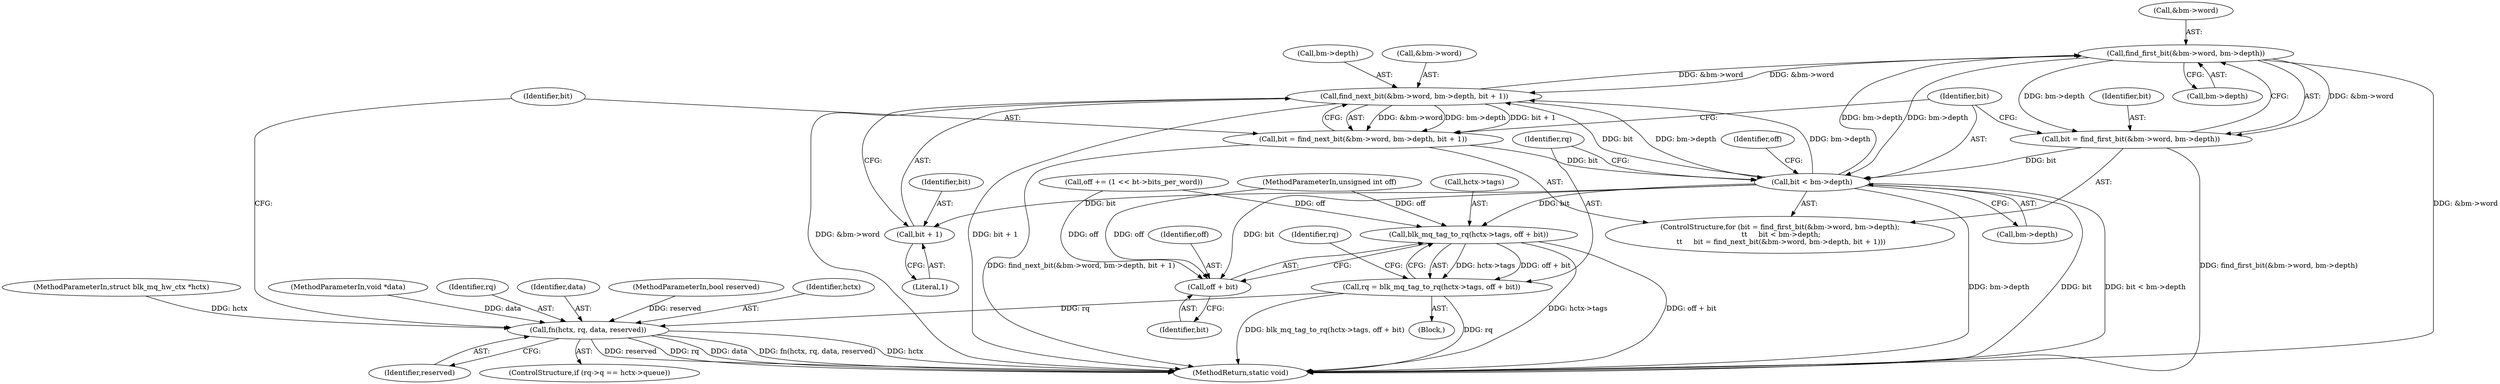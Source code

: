 digraph "0_linux_0048b4837affd153897ed1222283492070027aa9_1@pointer" {
"1000135" [label="(Call,find_first_bit(&bm->word, bm->depth))"];
"1000150" [label="(Call,find_next_bit(&bm->word, bm->depth, bit + 1))"];
"1000135" [label="(Call,find_first_bit(&bm->word, bm->depth))"];
"1000143" [label="(Call,bit < bm->depth)"];
"1000133" [label="(Call,bit = find_first_bit(&bm->word, bm->depth))"];
"1000148" [label="(Call,bit = find_next_bit(&bm->word, bm->depth, bit + 1))"];
"1000158" [label="(Call,bit + 1)"];
"1000164" [label="(Call,blk_mq_tag_to_rq(hctx->tags, off + bit))"];
"1000162" [label="(Call,rq = blk_mq_tag_to_rq(hctx->tags, off + bit))"];
"1000179" [label="(Call,fn(hctx, rq, data, reserved))"];
"1000168" [label="(Call,off + bit)"];
"1000182" [label="(Identifier,data)"];
"1000151" [label="(Call,&bm->word)"];
"1000191" [label="(MethodReturn,static void)"];
"1000143" [label="(Call,bit < bm->depth)"];
"1000180" [label="(Identifier,hctx)"];
"1000155" [label="(Call,bm->depth)"];
"1000171" [label="(ControlStructure,if (rq->q == hctx->queue))"];
"1000140" [label="(Call,bm->depth)"];
"1000165" [label="(Call,hctx->tags)"];
"1000184" [label="(Call,off += (1 << bt->bits_per_word))"];
"1000161" [label="(Block,)"];
"1000164" [label="(Call,blk_mq_tag_to_rq(hctx->tags, off + bit))"];
"1000101" [label="(MethodParameterIn,struct blk_mq_hw_ctx *hctx)"];
"1000136" [label="(Call,&bm->word)"];
"1000148" [label="(Call,bit = find_next_bit(&bm->word, bm->depth, bit + 1))"];
"1000160" [label="(Literal,1)"];
"1000135" [label="(Call,find_first_bit(&bm->word, bm->depth))"];
"1000169" [label="(Identifier,off)"];
"1000183" [label="(Identifier,reserved)"];
"1000133" [label="(Call,bit = find_first_bit(&bm->word, bm->depth))"];
"1000159" [label="(Identifier,bit)"];
"1000162" [label="(Call,rq = blk_mq_tag_to_rq(hctx->tags, off + bit))"];
"1000168" [label="(Call,off + bit)"];
"1000103" [label="(MethodParameterIn,unsigned int off)"];
"1000163" [label="(Identifier,rq)"];
"1000106" [label="(MethodParameterIn,bool reserved)"];
"1000149" [label="(Identifier,bit)"];
"1000179" [label="(Call,fn(hctx, rq, data, reserved))"];
"1000134" [label="(Identifier,bit)"];
"1000132" [label="(ControlStructure,for (bit = find_first_bit(&bm->word, bm->depth);\n \t\t     bit < bm->depth;\n \t\t     bit = find_next_bit(&bm->word, bm->depth, bit + 1)))"];
"1000174" [label="(Identifier,rq)"];
"1000170" [label="(Identifier,bit)"];
"1000145" [label="(Call,bm->depth)"];
"1000150" [label="(Call,find_next_bit(&bm->word, bm->depth, bit + 1))"];
"1000105" [label="(MethodParameterIn,void *data)"];
"1000158" [label="(Call,bit + 1)"];
"1000185" [label="(Identifier,off)"];
"1000181" [label="(Identifier,rq)"];
"1000144" [label="(Identifier,bit)"];
"1000135" -> "1000133"  [label="AST: "];
"1000135" -> "1000140"  [label="CFG: "];
"1000136" -> "1000135"  [label="AST: "];
"1000140" -> "1000135"  [label="AST: "];
"1000133" -> "1000135"  [label="CFG: "];
"1000135" -> "1000191"  [label="DDG: &bm->word"];
"1000135" -> "1000133"  [label="DDG: &bm->word"];
"1000135" -> "1000133"  [label="DDG: bm->depth"];
"1000150" -> "1000135"  [label="DDG: &bm->word"];
"1000143" -> "1000135"  [label="DDG: bm->depth"];
"1000135" -> "1000143"  [label="DDG: bm->depth"];
"1000135" -> "1000150"  [label="DDG: &bm->word"];
"1000150" -> "1000148"  [label="AST: "];
"1000150" -> "1000158"  [label="CFG: "];
"1000151" -> "1000150"  [label="AST: "];
"1000155" -> "1000150"  [label="AST: "];
"1000158" -> "1000150"  [label="AST: "];
"1000148" -> "1000150"  [label="CFG: "];
"1000150" -> "1000191"  [label="DDG: &bm->word"];
"1000150" -> "1000191"  [label="DDG: bit + 1"];
"1000150" -> "1000143"  [label="DDG: bm->depth"];
"1000150" -> "1000148"  [label="DDG: &bm->word"];
"1000150" -> "1000148"  [label="DDG: bm->depth"];
"1000150" -> "1000148"  [label="DDG: bit + 1"];
"1000143" -> "1000150"  [label="DDG: bm->depth"];
"1000143" -> "1000150"  [label="DDG: bit"];
"1000143" -> "1000132"  [label="AST: "];
"1000143" -> "1000145"  [label="CFG: "];
"1000144" -> "1000143"  [label="AST: "];
"1000145" -> "1000143"  [label="AST: "];
"1000163" -> "1000143"  [label="CFG: "];
"1000185" -> "1000143"  [label="CFG: "];
"1000143" -> "1000191"  [label="DDG: bit"];
"1000143" -> "1000191"  [label="DDG: bit < bm->depth"];
"1000143" -> "1000191"  [label="DDG: bm->depth"];
"1000133" -> "1000143"  [label="DDG: bit"];
"1000148" -> "1000143"  [label="DDG: bit"];
"1000143" -> "1000158"  [label="DDG: bit"];
"1000143" -> "1000164"  [label="DDG: bit"];
"1000143" -> "1000168"  [label="DDG: bit"];
"1000133" -> "1000132"  [label="AST: "];
"1000134" -> "1000133"  [label="AST: "];
"1000144" -> "1000133"  [label="CFG: "];
"1000133" -> "1000191"  [label="DDG: find_first_bit(&bm->word, bm->depth)"];
"1000148" -> "1000132"  [label="AST: "];
"1000149" -> "1000148"  [label="AST: "];
"1000144" -> "1000148"  [label="CFG: "];
"1000148" -> "1000191"  [label="DDG: find_next_bit(&bm->word, bm->depth, bit + 1)"];
"1000158" -> "1000160"  [label="CFG: "];
"1000159" -> "1000158"  [label="AST: "];
"1000160" -> "1000158"  [label="AST: "];
"1000164" -> "1000162"  [label="AST: "];
"1000164" -> "1000168"  [label="CFG: "];
"1000165" -> "1000164"  [label="AST: "];
"1000168" -> "1000164"  [label="AST: "];
"1000162" -> "1000164"  [label="CFG: "];
"1000164" -> "1000191"  [label="DDG: off + bit"];
"1000164" -> "1000191"  [label="DDG: hctx->tags"];
"1000164" -> "1000162"  [label="DDG: hctx->tags"];
"1000164" -> "1000162"  [label="DDG: off + bit"];
"1000184" -> "1000164"  [label="DDG: off"];
"1000103" -> "1000164"  [label="DDG: off"];
"1000162" -> "1000161"  [label="AST: "];
"1000163" -> "1000162"  [label="AST: "];
"1000174" -> "1000162"  [label="CFG: "];
"1000162" -> "1000191"  [label="DDG: blk_mq_tag_to_rq(hctx->tags, off + bit)"];
"1000162" -> "1000191"  [label="DDG: rq"];
"1000162" -> "1000179"  [label="DDG: rq"];
"1000179" -> "1000171"  [label="AST: "];
"1000179" -> "1000183"  [label="CFG: "];
"1000180" -> "1000179"  [label="AST: "];
"1000181" -> "1000179"  [label="AST: "];
"1000182" -> "1000179"  [label="AST: "];
"1000183" -> "1000179"  [label="AST: "];
"1000149" -> "1000179"  [label="CFG: "];
"1000179" -> "1000191"  [label="DDG: rq"];
"1000179" -> "1000191"  [label="DDG: data"];
"1000179" -> "1000191"  [label="DDG: fn(hctx, rq, data, reserved)"];
"1000179" -> "1000191"  [label="DDG: hctx"];
"1000179" -> "1000191"  [label="DDG: reserved"];
"1000101" -> "1000179"  [label="DDG: hctx"];
"1000105" -> "1000179"  [label="DDG: data"];
"1000106" -> "1000179"  [label="DDG: reserved"];
"1000168" -> "1000170"  [label="CFG: "];
"1000169" -> "1000168"  [label="AST: "];
"1000170" -> "1000168"  [label="AST: "];
"1000184" -> "1000168"  [label="DDG: off"];
"1000103" -> "1000168"  [label="DDG: off"];
}
